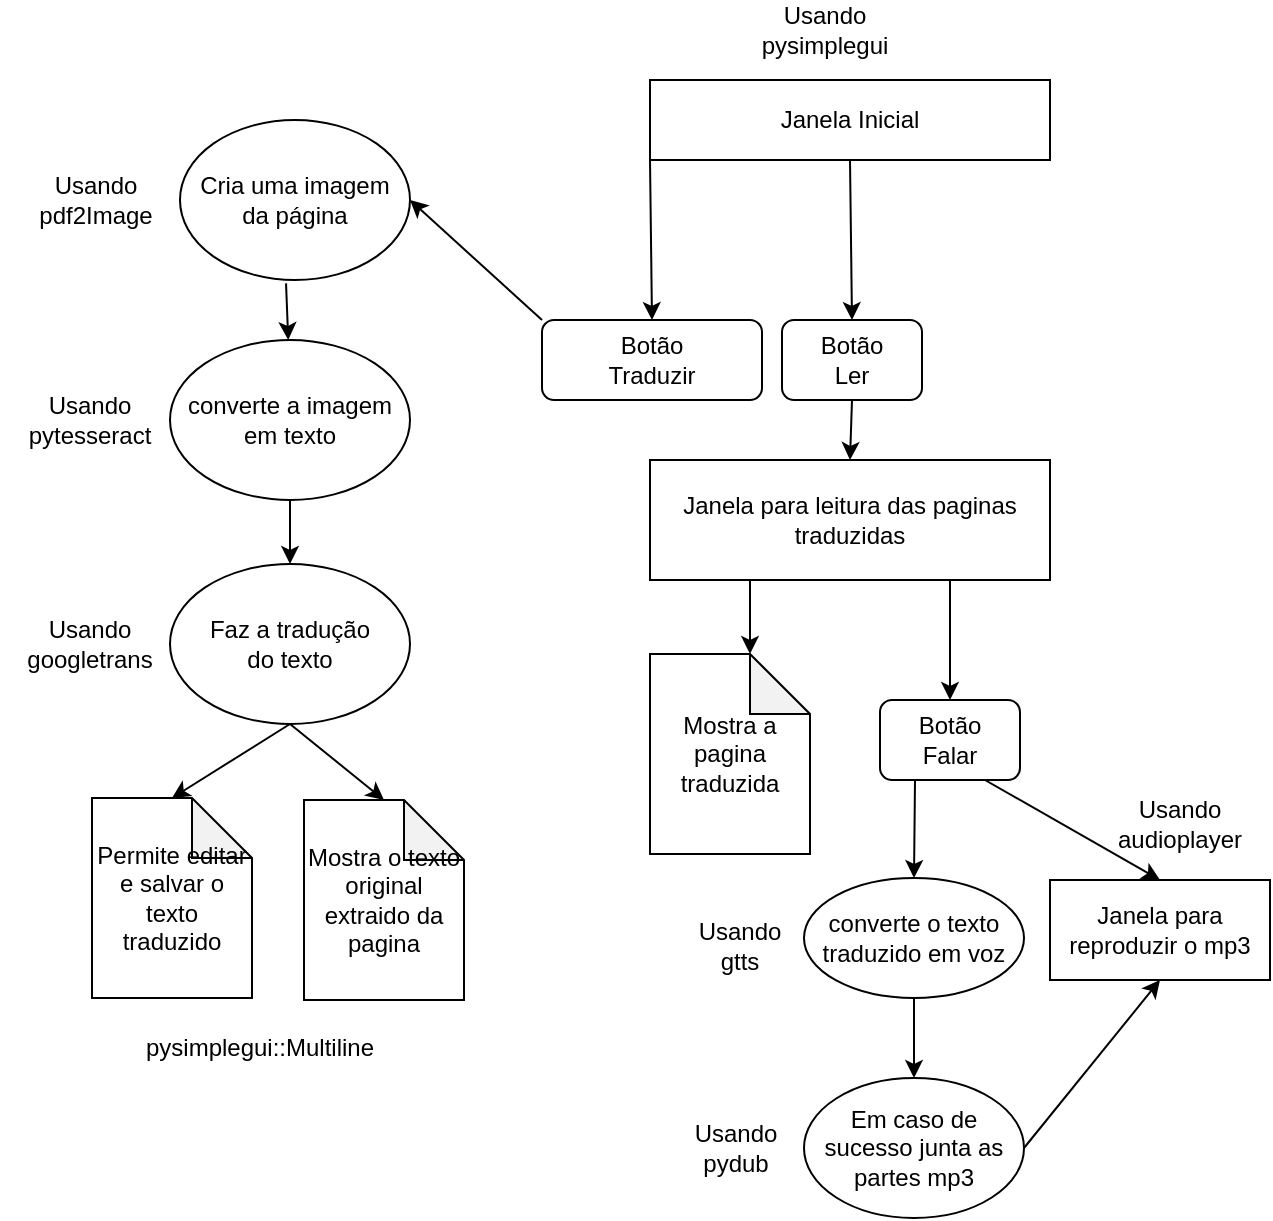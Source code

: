 <mxfile>
    <diagram id="0n9Nl3iZqxso_Gwoz0lU" name="Page-1">
        <mxGraphModel dx="1138" dy="786" grid="1" gridSize="10" guides="1" tooltips="1" connect="1" arrows="1" fold="1" page="1" pageScale="1" pageWidth="850" pageHeight="1100" math="0" shadow="0">
            <root>
                <mxCell id="0"/>
                <mxCell id="1" parent="0"/>
                <mxCell id="2" value="Janela Inicial" style="rounded=0;whiteSpace=wrap;html=1;" parent="1" vertex="1">
                    <mxGeometry x="424" y="81" width="200" height="40" as="geometry"/>
                </mxCell>
                <mxCell id="3" value="Botão&lt;br&gt;Traduzir" style="rounded=1;whiteSpace=wrap;html=1;" parent="1" vertex="1">
                    <mxGeometry x="370" y="201" width="110" height="40" as="geometry"/>
                </mxCell>
                <mxCell id="4" value="Cria uma imagem&lt;br&gt;da página" style="ellipse;whiteSpace=wrap;html=1;" parent="1" vertex="1">
                    <mxGeometry x="189" y="101" width="115" height="80" as="geometry"/>
                </mxCell>
                <mxCell id="5" value="converte a imagem&lt;br&gt;em texto" style="ellipse;whiteSpace=wrap;html=1;" parent="1" vertex="1">
                    <mxGeometry x="184" y="211" width="120" height="80" as="geometry"/>
                </mxCell>
                <mxCell id="6" value="Faz a tradução&lt;br&gt;do texto" style="ellipse;whiteSpace=wrap;html=1;" parent="1" vertex="1">
                    <mxGeometry x="184" y="323" width="120" height="80" as="geometry"/>
                </mxCell>
                <mxCell id="7" value="" style="endArrow=classic;html=1;exitX=0;exitY=1;exitDx=0;exitDy=0;entryX=0.5;entryY=0;entryDx=0;entryDy=0;" parent="1" source="2" target="3" edge="1">
                    <mxGeometry width="50" height="50" relative="1" as="geometry">
                        <mxPoint x="654" y="451" as="sourcePoint"/>
                        <mxPoint x="404" y="197" as="targetPoint"/>
                    </mxGeometry>
                </mxCell>
                <mxCell id="8" value="" style="endArrow=classic;html=1;entryX=1;entryY=0.5;entryDx=0;entryDy=0;exitX=0;exitY=0;exitDx=0;exitDy=0;" parent="1" source="3" target="4" edge="1">
                    <mxGeometry width="50" height="50" relative="1" as="geometry">
                        <mxPoint x="654" y="451" as="sourcePoint"/>
                        <mxPoint x="704" y="401" as="targetPoint"/>
                    </mxGeometry>
                </mxCell>
                <mxCell id="9" value="" style="endArrow=classic;html=1;exitX=0.461;exitY=1.021;exitDx=0;exitDy=0;exitPerimeter=0;" parent="1" source="4" target="5" edge="1">
                    <mxGeometry width="50" height="50" relative="1" as="geometry">
                        <mxPoint x="654" y="451" as="sourcePoint"/>
                        <mxPoint x="704" y="401" as="targetPoint"/>
                    </mxGeometry>
                </mxCell>
                <mxCell id="10" value="" style="endArrow=classic;html=1;exitX=0.5;exitY=1;exitDx=0;exitDy=0;entryX=0.5;entryY=0;entryDx=0;entryDy=0;" parent="1" source="5" target="6" edge="1">
                    <mxGeometry width="50" height="50" relative="1" as="geometry">
                        <mxPoint x="654" y="451" as="sourcePoint"/>
                        <mxPoint x="254" y="311" as="targetPoint"/>
                    </mxGeometry>
                </mxCell>
                <mxCell id="12" value="Permite editar&lt;br&gt;e salvar o&lt;br&gt;texto traduzido" style="shape=note;whiteSpace=wrap;html=1;backgroundOutline=1;darkOpacity=0.05;" parent="1" vertex="1">
                    <mxGeometry x="145" y="440" width="80" height="100" as="geometry"/>
                </mxCell>
                <mxCell id="13" value="" style="endArrow=classic;html=1;entryX=0.5;entryY=0;entryDx=0;entryDy=0;entryPerimeter=0;exitX=0.5;exitY=1;exitDx=0;exitDy=0;" parent="1" source="6" target="12" edge="1">
                    <mxGeometry width="50" height="50" relative="1" as="geometry">
                        <mxPoint x="654" y="421" as="sourcePoint"/>
                        <mxPoint x="704" y="371" as="targetPoint"/>
                    </mxGeometry>
                </mxCell>
                <mxCell id="14" value="Mostra o texto&lt;br&gt;original extraido da pagina" style="shape=note;whiteSpace=wrap;html=1;backgroundOutline=1;darkOpacity=0.05;" parent="1" vertex="1">
                    <mxGeometry x="251" y="441" width="80" height="100" as="geometry"/>
                </mxCell>
                <mxCell id="15" value="" style="endArrow=classic;html=1;entryX=0.5;entryY=0;entryDx=0;entryDy=0;entryPerimeter=0;exitX=0.5;exitY=1;exitDx=0;exitDy=0;" parent="1" source="6" target="14" edge="1">
                    <mxGeometry width="50" height="50" relative="1" as="geometry">
                        <mxPoint x="494" y="401" as="sourcePoint"/>
                        <mxPoint x="544" y="351" as="targetPoint"/>
                    </mxGeometry>
                </mxCell>
                <mxCell id="16" value="Botão&lt;br&gt;Ler" style="rounded=1;whiteSpace=wrap;html=1;" parent="1" vertex="1">
                    <mxGeometry x="490" y="201" width="70" height="40" as="geometry"/>
                </mxCell>
                <mxCell id="17" value="" style="endArrow=classic;html=1;entryX=0.5;entryY=0;entryDx=0;entryDy=0;" parent="1" target="16" edge="1">
                    <mxGeometry width="50" height="50" relative="1" as="geometry">
                        <mxPoint x="524" y="121" as="sourcePoint"/>
                        <mxPoint x="504" y="341" as="targetPoint"/>
                    </mxGeometry>
                </mxCell>
                <mxCell id="18" value="converte o texto traduzido em voz" style="ellipse;whiteSpace=wrap;html=1;" parent="1" vertex="1">
                    <mxGeometry x="501" y="480" width="110" height="60" as="geometry"/>
                </mxCell>
                <mxCell id="19" value="Mostra a pagina traduzida" style="shape=note;whiteSpace=wrap;html=1;backgroundOutline=1;darkOpacity=0.05;" parent="1" vertex="1">
                    <mxGeometry x="424" y="368" width="80" height="100" as="geometry"/>
                </mxCell>
                <mxCell id="20" value="Janela para leitura das paginas traduzidas" style="rounded=0;whiteSpace=wrap;html=1;" parent="1" vertex="1">
                    <mxGeometry x="424" y="271" width="200" height="60" as="geometry"/>
                </mxCell>
                <mxCell id="21" value="Botão&lt;br&gt;Falar" style="rounded=1;whiteSpace=wrap;html=1;" parent="1" vertex="1">
                    <mxGeometry x="539" y="391" width="70" height="40" as="geometry"/>
                </mxCell>
                <mxCell id="22" value="Em caso de sucesso junta as partes mp3" style="ellipse;whiteSpace=wrap;html=1;" parent="1" vertex="1">
                    <mxGeometry x="501" y="580" width="110" height="70" as="geometry"/>
                </mxCell>
                <mxCell id="25" value="Janela para reproduzir o mp3" style="rounded=0;whiteSpace=wrap;html=1;" parent="1" vertex="1">
                    <mxGeometry x="624" y="481" width="110" height="50" as="geometry"/>
                </mxCell>
                <mxCell id="26" value="" style="endArrow=classic;html=1;entryX=0.5;entryY=0;entryDx=0;entryDy=0;exitX=0.75;exitY=1;exitDx=0;exitDy=0;" parent="1" source="20" target="21" edge="1">
                    <mxGeometry width="50" height="50" relative="1" as="geometry">
                        <mxPoint x="654" y="431" as="sourcePoint"/>
                        <mxPoint x="704" y="381" as="targetPoint"/>
                    </mxGeometry>
                </mxCell>
                <mxCell id="27" value="" style="endArrow=classic;html=1;entryX=0;entryY=0;entryDx=50;entryDy=0;entryPerimeter=0;exitX=0.25;exitY=1;exitDx=0;exitDy=0;" parent="1" source="20" target="19" edge="1">
                    <mxGeometry width="50" height="50" relative="1" as="geometry">
                        <mxPoint x="654" y="431" as="sourcePoint"/>
                        <mxPoint x="704" y="381" as="targetPoint"/>
                    </mxGeometry>
                </mxCell>
                <mxCell id="28" value="" style="endArrow=classic;html=1;entryX=0.5;entryY=0;entryDx=0;entryDy=0;exitX=0.25;exitY=1;exitDx=0;exitDy=0;" parent="1" source="21" target="18" edge="1">
                    <mxGeometry width="50" height="50" relative="1" as="geometry">
                        <mxPoint x="654" y="431" as="sourcePoint"/>
                        <mxPoint x="704" y="381" as="targetPoint"/>
                    </mxGeometry>
                </mxCell>
                <mxCell id="29" value="" style="endArrow=classic;html=1;entryX=0.5;entryY=0;entryDx=0;entryDy=0;exitX=0.75;exitY=1;exitDx=0;exitDy=0;" parent="1" source="21" target="25" edge="1">
                    <mxGeometry width="50" height="50" relative="1" as="geometry">
                        <mxPoint x="654" y="431" as="sourcePoint"/>
                        <mxPoint x="704" y="381" as="targetPoint"/>
                    </mxGeometry>
                </mxCell>
                <mxCell id="31" value="" style="endArrow=classic;html=1;entryX=0.5;entryY=0;entryDx=0;entryDy=0;exitX=0.5;exitY=1;exitDx=0;exitDy=0;" parent="1" source="18" target="22" edge="1">
                    <mxGeometry width="50" height="50" relative="1" as="geometry">
                        <mxPoint x="654" y="431" as="sourcePoint"/>
                        <mxPoint x="704" y="381" as="targetPoint"/>
                    </mxGeometry>
                </mxCell>
                <mxCell id="32" value="" style="endArrow=classic;html=1;exitX=1;exitY=0.5;exitDx=0;exitDy=0;entryX=0.5;entryY=1;entryDx=0;entryDy=0;" parent="1" source="22" target="25" edge="1">
                    <mxGeometry width="50" height="50" relative="1" as="geometry">
                        <mxPoint x="654" y="431" as="sourcePoint"/>
                        <mxPoint x="704" y="381" as="targetPoint"/>
                    </mxGeometry>
                </mxCell>
                <mxCell id="33" value="" style="endArrow=classic;html=1;exitX=0.5;exitY=1;exitDx=0;exitDy=0;entryX=0.5;entryY=0;entryDx=0;entryDy=0;" parent="1" source="16" target="20" edge="1">
                    <mxGeometry width="50" height="50" relative="1" as="geometry">
                        <mxPoint x="654" y="431" as="sourcePoint"/>
                        <mxPoint x="704" y="381" as="targetPoint"/>
                    </mxGeometry>
                </mxCell>
                <mxCell id="34" value="Usando pytesseract" style="text;html=1;strokeColor=none;fillColor=none;align=center;verticalAlign=middle;whiteSpace=wrap;rounded=0;" parent="1" vertex="1">
                    <mxGeometry x="114" y="236" width="60" height="30" as="geometry"/>
                </mxCell>
                <mxCell id="35" value="Usando&lt;br&gt;googletrans" style="text;html=1;strokeColor=none;fillColor=none;align=center;verticalAlign=middle;whiteSpace=wrap;rounded=0;" parent="1" vertex="1">
                    <mxGeometry x="99" y="338" width="90" height="50" as="geometry"/>
                </mxCell>
                <mxCell id="36" value="Usando&lt;br&gt;pdf2Image" style="text;html=1;strokeColor=none;fillColor=none;align=center;verticalAlign=middle;whiteSpace=wrap;rounded=0;" parent="1" vertex="1">
                    <mxGeometry x="107" y="121" width="80" height="40" as="geometry"/>
                </mxCell>
                <mxCell id="37" value="Usando&lt;br&gt;pysimplegui" style="text;html=1;strokeColor=none;fillColor=none;align=center;verticalAlign=middle;whiteSpace=wrap;rounded=0;" parent="1" vertex="1">
                    <mxGeometry x="469" y="41" width="85" height="30" as="geometry"/>
                </mxCell>
                <mxCell id="38" value="pysimplegui::Multiline" style="text;html=1;strokeColor=none;fillColor=none;align=center;verticalAlign=middle;whiteSpace=wrap;rounded=0;" parent="1" vertex="1">
                    <mxGeometry x="199" y="550" width="60" height="30" as="geometry"/>
                </mxCell>
                <mxCell id="39" value="Usando&lt;br&gt;audioplayer" style="text;html=1;strokeColor=none;fillColor=none;align=center;verticalAlign=middle;whiteSpace=wrap;rounded=0;" parent="1" vertex="1">
                    <mxGeometry x="659" y="438" width="60" height="30" as="geometry"/>
                </mxCell>
                <mxCell id="40" value="Usando gtts" style="text;html=1;strokeColor=none;fillColor=none;align=center;verticalAlign=middle;whiteSpace=wrap;rounded=0;" vertex="1" parent="1">
                    <mxGeometry x="439" y="499" width="60" height="30" as="geometry"/>
                </mxCell>
                <mxCell id="41" value="Usando&lt;br&gt;pydub" style="text;html=1;strokeColor=none;fillColor=none;align=center;verticalAlign=middle;whiteSpace=wrap;rounded=0;" vertex="1" parent="1">
                    <mxGeometry x="437" y="600" width="60" height="30" as="geometry"/>
                </mxCell>
            </root>
        </mxGraphModel>
    </diagram>
</mxfile>